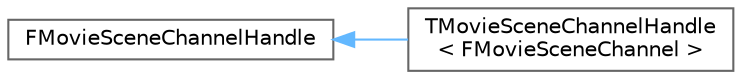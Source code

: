 digraph "Graphical Class Hierarchy"
{
 // INTERACTIVE_SVG=YES
 // LATEX_PDF_SIZE
  bgcolor="transparent";
  edge [fontname=Helvetica,fontsize=10,labelfontname=Helvetica,labelfontsize=10];
  node [fontname=Helvetica,fontsize=10,shape=box,height=0.2,width=0.4];
  rankdir="LR";
  Node0 [id="Node000000",label="FMovieSceneChannelHandle",height=0.2,width=0.4,color="grey40", fillcolor="white", style="filled",URL="$d0/d1b/structFMovieSceneChannelHandle.html",tooltip="Handle to a specific channel in a UMovieSceneSection."];
  Node0 -> Node1 [id="edge4422_Node000000_Node000001",dir="back",color="steelblue1",style="solid",tooltip=" "];
  Node1 [id="Node000001",label="TMovieSceneChannelHandle\l\< FMovieSceneChannel \>",height=0.2,width=0.4,color="grey40", fillcolor="white", style="filled",URL="$d5/d15/structTMovieSceneChannelHandle_3_01FMovieSceneChannel_01_4.html",tooltip="Base implementation that is just the untyped handle type."];
}
